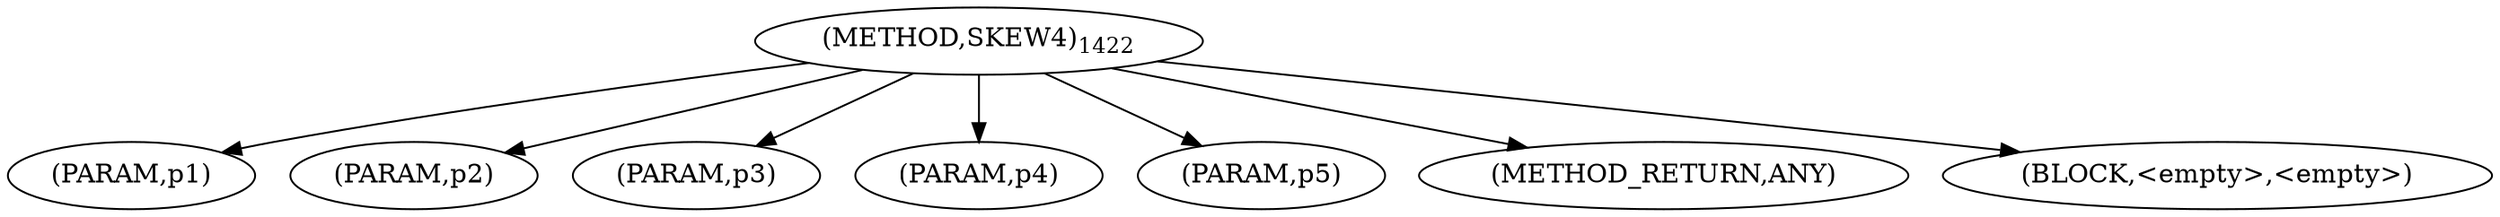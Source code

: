 digraph "SKEW4" {  
"100681" [label = <(METHOD,SKEW4)<SUB>1422</SUB>> ]
"100682" [label = <(PARAM,p1)> ]
"100683" [label = <(PARAM,p2)> ]
"100684" [label = <(PARAM,p3)> ]
"100685" [label = <(PARAM,p4)> ]
"100686" [label = <(PARAM,p5)> ]
"100687" [label = <(METHOD_RETURN,ANY)> ]
"100688" [label = <(BLOCK,&lt;empty&gt;,&lt;empty&gt;)> ]
  "100681" -> "100687" 
  "100681" -> "100682" 
  "100681" -> "100688" 
  "100681" -> "100683" 
  "100681" -> "100684" 
  "100681" -> "100685" 
  "100681" -> "100686" 
}
